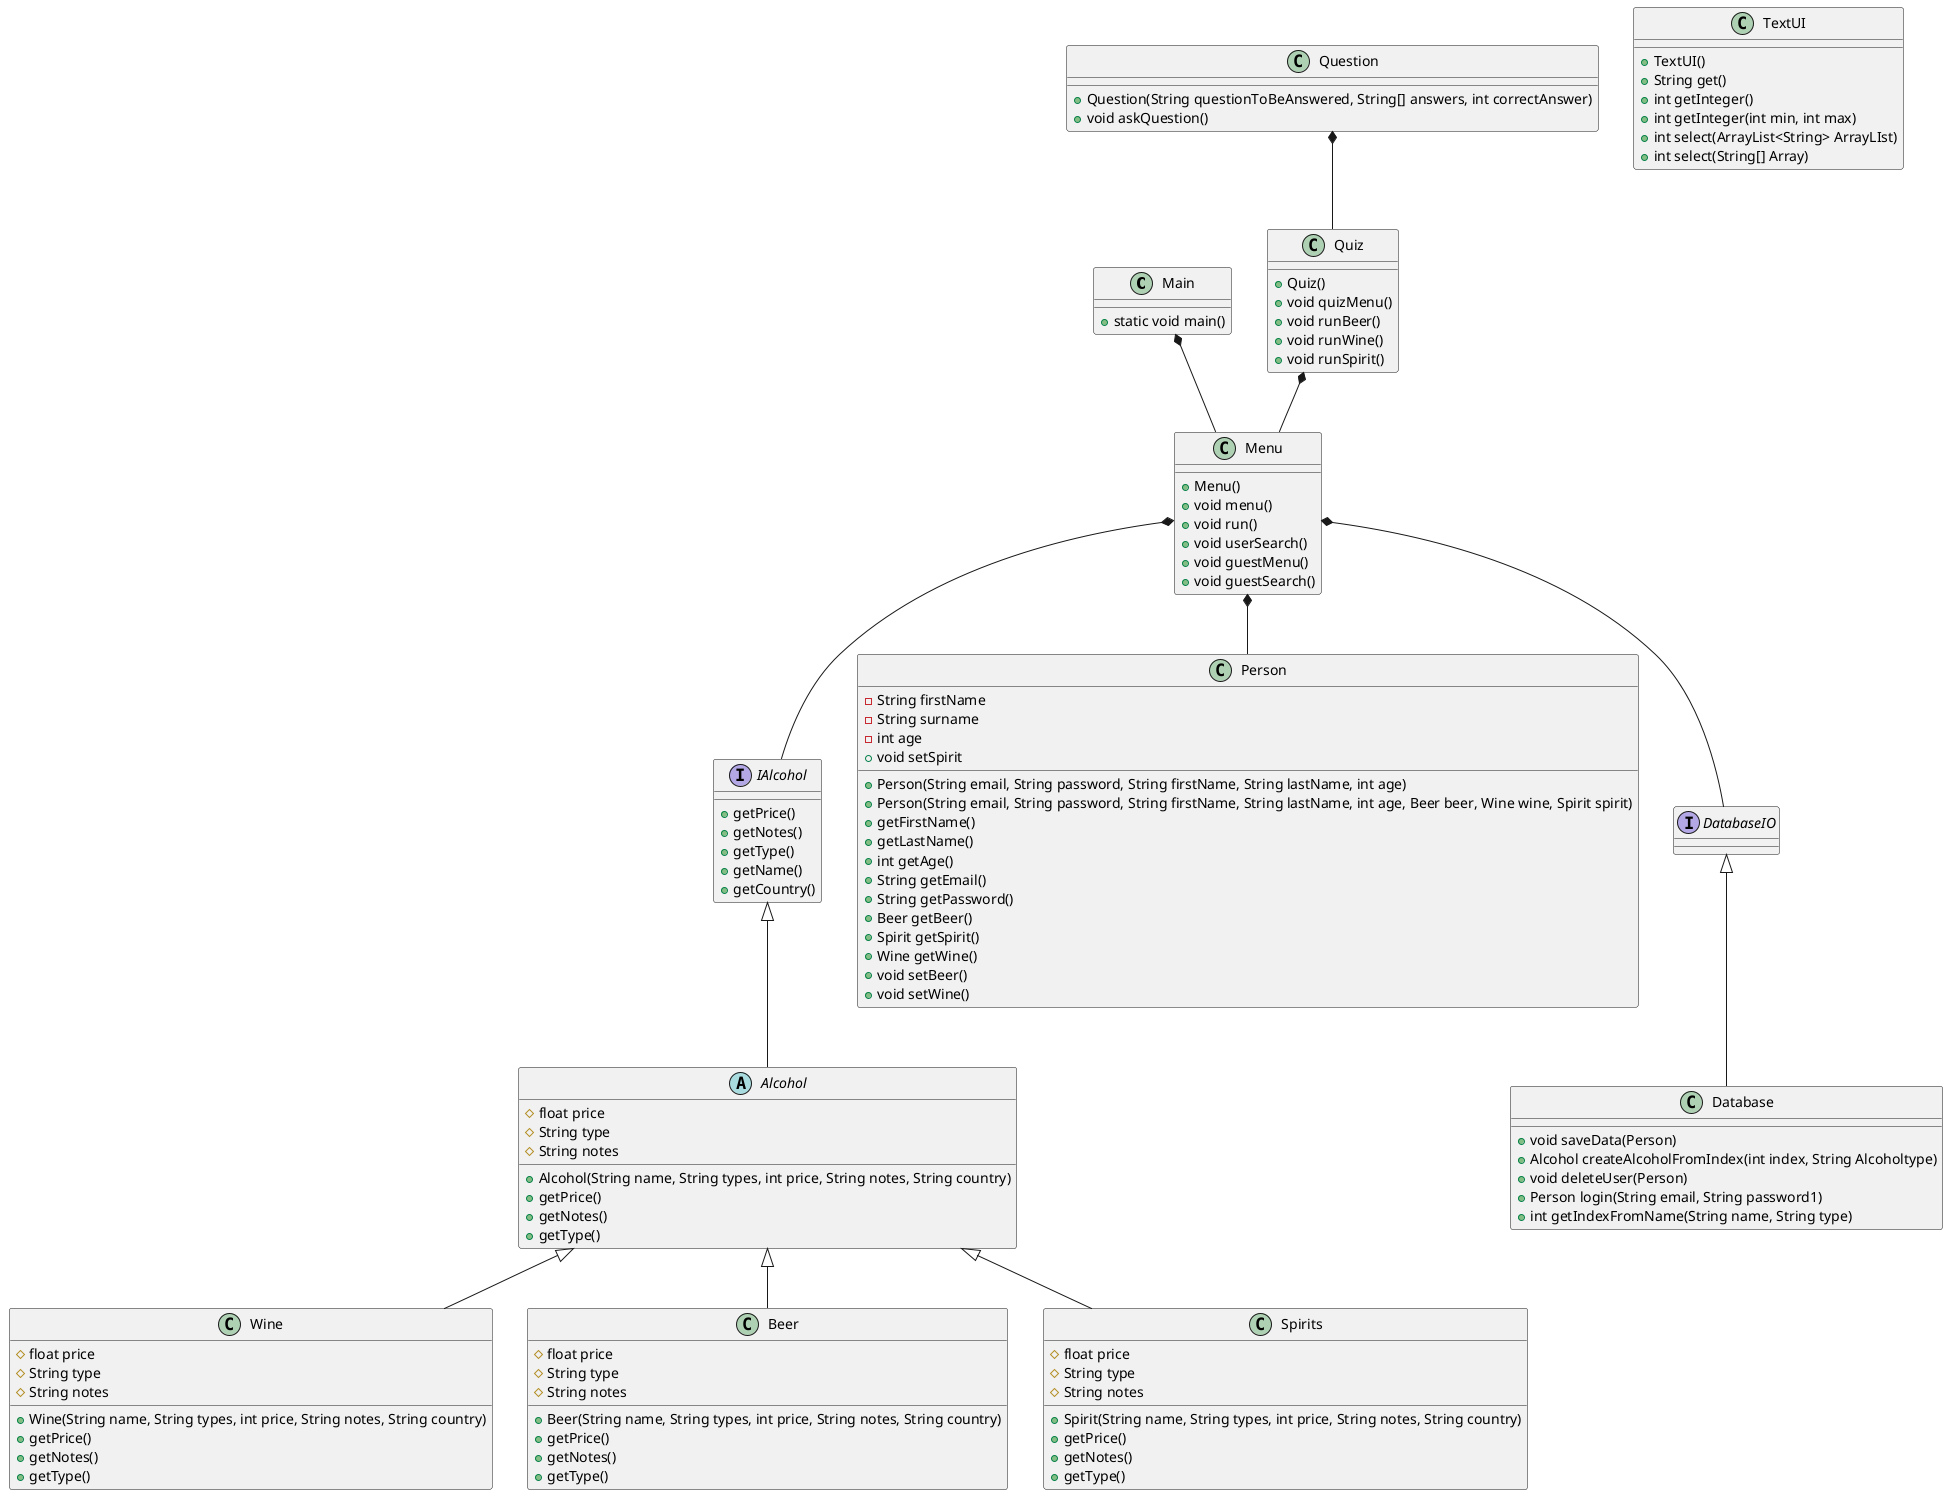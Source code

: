@startuml
class Main
class Menu
interface IAlcohol
abstract class Alcohol
class Wine
class Beer
class Spirits
class Database
class TextUI
class Person
class Quiz
class Question
interface DatabaseIO

Main : + static void main()

Menu : +Menu()
Menu : +void menu()
Menu : +void run()
Menu : +void userSearch()
Menu : +void guestMenu()
Menu : +void guestSearch()

Person : +Person(String email, String password, String firstName, String lastName, int age)
Person : +Person(String email, String password, String firstName, String lastName, int age, Beer beer, Wine wine, Spirit spirit)
Person : -String firstName
Person : -String surname
Person : -int age
Person : +getFirstName()
Person : +getLastName()
Person : +int getAge()
Person : +String getEmail()
Person : +String getPassword()
Person : +Beer getBeer()
Person : +Spirit getSpirit()
Person : +Wine getWine()
Person : +void setBeer()
Person : +void setWine()
Person : +void setSpirit


Database : +void saveData(Person)
Database : +Alcohol createAlcoholFromIndex(int index, String Alcoholtype)
Database : +void deleteUser(Person)
Database : +Person login(String email, String password1)
Database : +int getIndexFromName(String name, String type)

TextUI : +TextUI()
TextUI : +String get()
TextUI : +int getInteger()
TextUI : +int getInteger(int min, int max)
TextUI : +int select(ArrayList<String> ArrayLIst)
TextUI : +int select(String[] Array)

IAlcohol : +getPrice()
IAlcohol : +getNotes()
IAlcohol : +getType()
IAlcohol : +getName()
IAlcohol : +getCountry()

Alcohol : # float price
Alcohol : # String type
Alcohol : # String notes
Alcohol : +Alcohol(String name, String types, int price, String notes, String country)
Alcohol : +getPrice()
Alcohol : +getNotes()
Alcohol : +getType()

Beer : # float price
Beer : # String type
Beer : # String notes
Beer : +Beer(String name, String types, int price, String notes, String country)
Beer : +getPrice()
Beer : +getNotes()
Beer : +getType()

Wine : # float price
Wine : # String type
Wine : # String notes
Wine : +Wine(String name, String types, int price, String notes, String country)
Wine : +getPrice()
Wine : +getNotes()
Wine : +getType()

Spirits : # float price
Spirits : # String type
Spirits : # String notes
Spirits : +Spirit(String name, String types, int price, String notes, String country)
Spirits : +getPrice()
Spirits : +getNotes()
Spirits : +getType()

Quiz : +Quiz()
Quiz : +void quizMenu()
Quiz : +void runBeer()
Quiz : +void runWine()
Quiz : +void runSpirit()

Question : +Question(String questionToBeAnswered, String[] answers, int correctAnswer)
Question : +void askQuestion()

Quiz *-- Menu

Question *-- Quiz

Alcohol <|-- Beer
Alcohol <|-- Wine
Alcohol <|-- Spirits

IAlcohol <|-- Alcohol



Menu *-- Person
Menu *-- IAlcohol
Menu *-- DatabaseIO

DatabaseIO <|-- Database

Main *-- Menu

@enduml